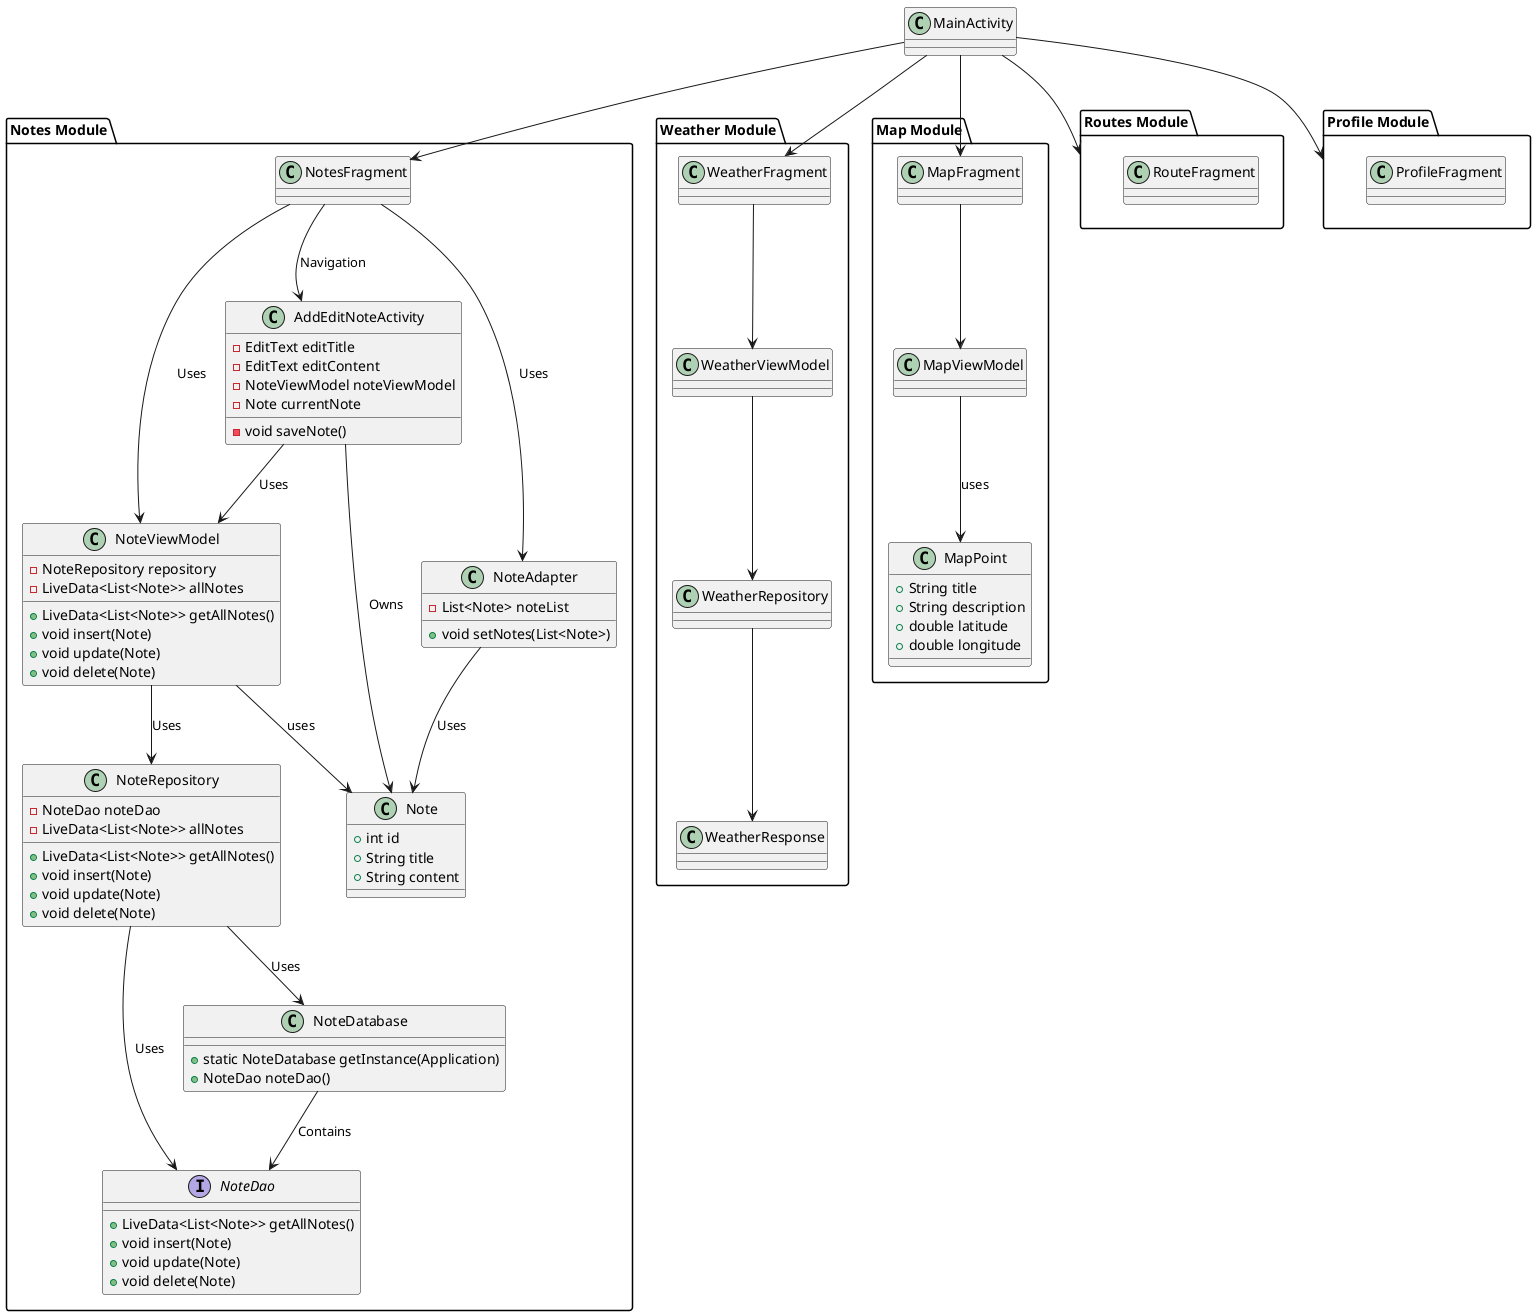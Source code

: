 @startuml AppStructure

' ================= Notes Module ==================
package "Notes Module" {

  NotesFragment -[hidden]-> AddEditNoteActivity
  NotesFragment -[hidden]-> NoteViewModel
  NoteAdapter -[hidden]-> Note


  class Note {
    +int id
    +String title
    +String content
  }

  interface NoteDao {
    +LiveData<List<Note>> getAllNotes()
    +void insert(Note)
    +void update(Note)
    +void delete(Note)
  }

  class NoteDatabase {
    +static NoteDatabase getInstance(Application)
    +NoteDao noteDao()
  }

  class NoteRepository {
    -NoteDao noteDao
    -LiveData<List<Note>> allNotes
    +LiveData<List<Note>> getAllNotes()
    +void insert(Note)
    +void update(Note)
    +void delete(Note)
  }

  class NoteViewModel {
    -NoteRepository repository
    -LiveData<List<Note>> allNotes
    +LiveData<List<Note>> getAllNotes()
    +void insert(Note)
    +void update(Note)
    +void delete(Note)
  }

  class NoteAdapter {
    -List<Note> noteList
    +void setNotes(List<Note>)
  }

  class NotesFragment
  class AddEditNoteActivity {
    -EditText editTitle
    -EditText editContent
    -NoteViewModel noteViewModel
    -Note currentNote
    -void saveNote()
  }
}

' ================= Weather Module ==================
package "Weather Module" {
  class WeatherResponse
  class WeatherRepository
  class WeatherViewModel
  class WeatherFragment
}

' ================= Map Module ==================
package "Map Module" {
  class MapPoint {
    +String title
    +String description
    +double latitude
    +double longitude
  }

  class MapViewModel
  class MapFragment
}

' ================= Routes Module ==================
package "Routes Module" {
    class RouteFragment
}

' ================= Profile Module ==================
package "Profile Module" {
    class ProfileFragment
}

' ================= MainActivity ==================
class MainActivity


' ================= Connections ==================

' MainActivity navigation
MainActivity --> NotesFragment
MainActivity --> WeatherFragment
MainActivity --> MapFragment
MainActivity --> "Routes Module"
MainActivity --> "Profile Module"
' Notes Module relations
NotesFragment --> NoteViewModel : Uses
NotesFragment --> NoteAdapter : Uses
NotesFragment --> AddEditNoteActivity : Navigation
AddEditNoteActivity --> NoteViewModel : Uses
AddEditNoteActivity --> Note : Owns
NoteViewModel --> NoteRepository : Uses
NoteRepository --> NoteDao : Uses
NoteRepository --> NoteDatabase : Uses
NoteDatabase --> NoteDao : Contains
NoteAdapter --> Note : Uses
NoteViewModel --> Note : uses

' Weather Module relations
WeatherFragment --> WeatherViewModel
WeatherViewModel --> WeatherRepository
WeatherRepository --> WeatherResponse

' Map Module relations
MapFragment --> MapViewModel
MapViewModel --> MapPoint : uses

@enduml
